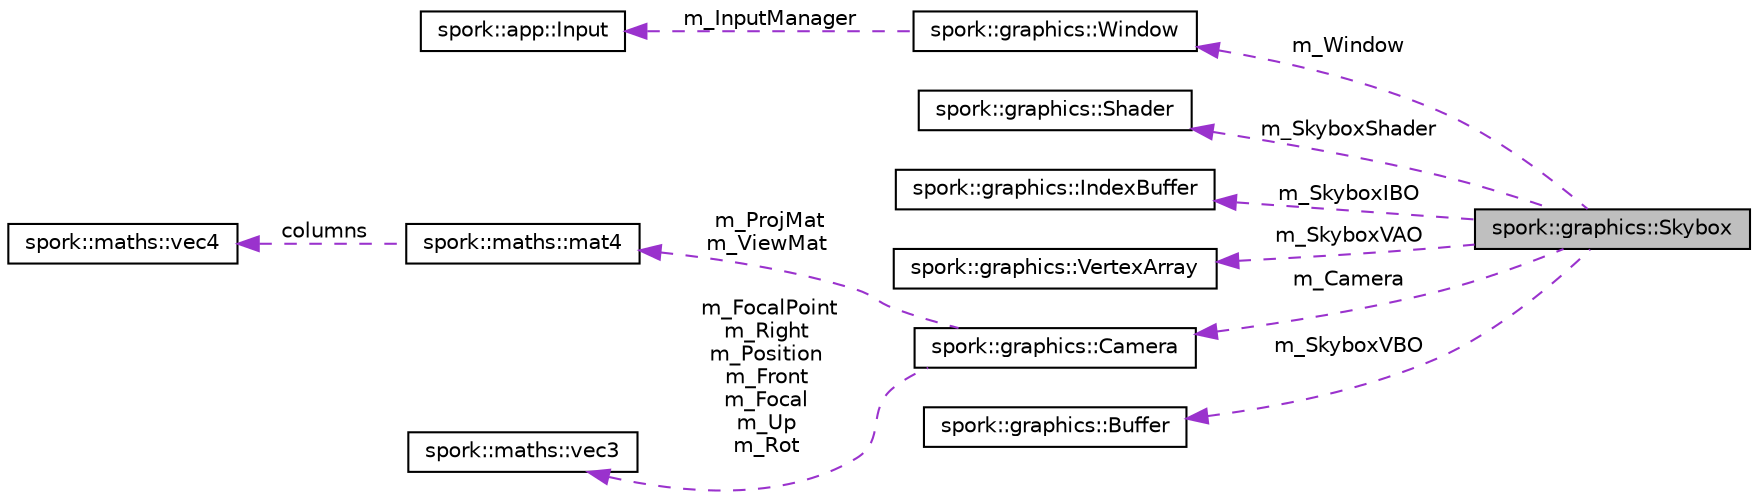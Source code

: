 digraph "spork::graphics::Skybox"
{
  edge [fontname="Helvetica",fontsize="10",labelfontname="Helvetica",labelfontsize="10"];
  node [fontname="Helvetica",fontsize="10",shape=record];
  rankdir="LR";
  Node1 [label="spork::graphics::Skybox",height=0.2,width=0.4,color="black", fillcolor="grey75", style="filled", fontcolor="black"];
  Node2 -> Node1 [dir="back",color="darkorchid3",fontsize="10",style="dashed",label=" m_Window" ];
  Node2 [label="spork::graphics::Window",height=0.2,width=0.4,color="black", fillcolor="white", style="filled",URL="$classspork_1_1graphics_1_1_window.html",tooltip="Window Class. "];
  Node3 -> Node2 [dir="back",color="darkorchid3",fontsize="10",style="dashed",label=" m_InputManager" ];
  Node3 [label="spork::app::Input",height=0.2,width=0.4,color="black", fillcolor="white", style="filled",URL="$classspork_1_1app_1_1_input.html",tooltip="Input Manager Class. "];
  Node4 -> Node1 [dir="back",color="darkorchid3",fontsize="10",style="dashed",label=" m_SkyboxShader" ];
  Node4 [label="spork::graphics::Shader",height=0.2,width=0.4,color="black", fillcolor="white", style="filled",URL="$classspork_1_1graphics_1_1_shader.html",tooltip="Shader Class. "];
  Node5 -> Node1 [dir="back",color="darkorchid3",fontsize="10",style="dashed",label=" m_SkyboxIBO" ];
  Node5 [label="spork::graphics::IndexBuffer",height=0.2,width=0.4,color="black", fillcolor="white", style="filled",URL="$classspork_1_1graphics_1_1_index_buffer.html",tooltip="Index Buffer Class. "];
  Node6 -> Node1 [dir="back",color="darkorchid3",fontsize="10",style="dashed",label=" m_SkyboxVAO" ];
  Node6 [label="spork::graphics::VertexArray",height=0.2,width=0.4,color="black", fillcolor="white", style="filled",URL="$classspork_1_1graphics_1_1_vertex_array.html",tooltip="Vertex Array Class. "];
  Node7 -> Node1 [dir="back",color="darkorchid3",fontsize="10",style="dashed",label=" m_Camera" ];
  Node7 [label="spork::graphics::Camera",height=0.2,width=0.4,color="black", fillcolor="white", style="filled",URL="$classspork_1_1graphics_1_1_camera.html",tooltip="Base Camera Class. "];
  Node8 -> Node7 [dir="back",color="darkorchid3",fontsize="10",style="dashed",label=" m_ProjMat\nm_ViewMat" ];
  Node8 [label="spork::maths::mat4",height=0.2,width=0.4,color="black", fillcolor="white", style="filled",URL="$structspork_1_1maths_1_1mat4.html",tooltip="4x4 Matrix Class. "];
  Node9 -> Node8 [dir="back",color="darkorchid3",fontsize="10",style="dashed",label=" columns" ];
  Node9 [label="spork::maths::vec4",height=0.2,width=0.4,color="black", fillcolor="white", style="filled",URL="$structspork_1_1maths_1_1vec4.html",tooltip="4 Component Vector Class. "];
  Node10 -> Node7 [dir="back",color="darkorchid3",fontsize="10",style="dashed",label=" m_FocalPoint\nm_Right\nm_Position\nm_Front\nm_Focal\nm_Up\nm_Rot" ];
  Node10 [label="spork::maths::vec3",height=0.2,width=0.4,color="black", fillcolor="white", style="filled",URL="$structspork_1_1maths_1_1vec3.html",tooltip="3 Component Vector Class. "];
  Node11 -> Node1 [dir="back",color="darkorchid3",fontsize="10",style="dashed",label=" m_SkyboxVBO" ];
  Node11 [label="spork::graphics::Buffer",height=0.2,width=0.4,color="black", fillcolor="white", style="filled",URL="$classspork_1_1graphics_1_1_buffer.html",tooltip="Buffer Class. "];
}
